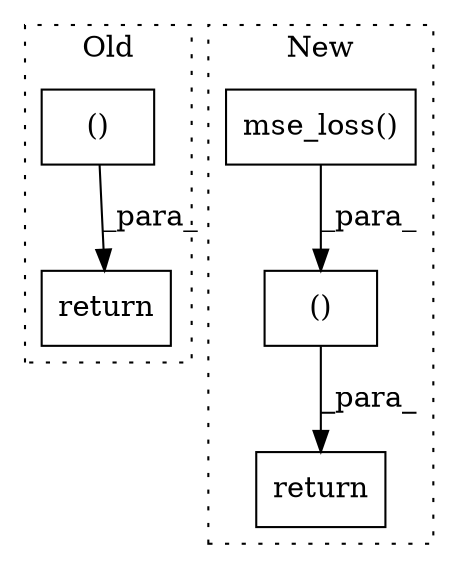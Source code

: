 digraph G {
subgraph cluster0 {
1 [label="()" a="54" s="704" l="25" shape="box"];
5 [label="return" a="93" s="687" l="7" shape="box"];
label = "Old";
style="dotted";
}
subgraph cluster1 {
2 [label="mse_loss()" a="75" s="390,434" l="14,1" shape="box"];
3 [label="()" a="54" s="521" l="29" shape="box"];
4 [label="return" a="93" s="506" l="7" shape="box"];
label = "New";
style="dotted";
}
1 -> 5 [label="_para_"];
2 -> 3 [label="_para_"];
3 -> 4 [label="_para_"];
}